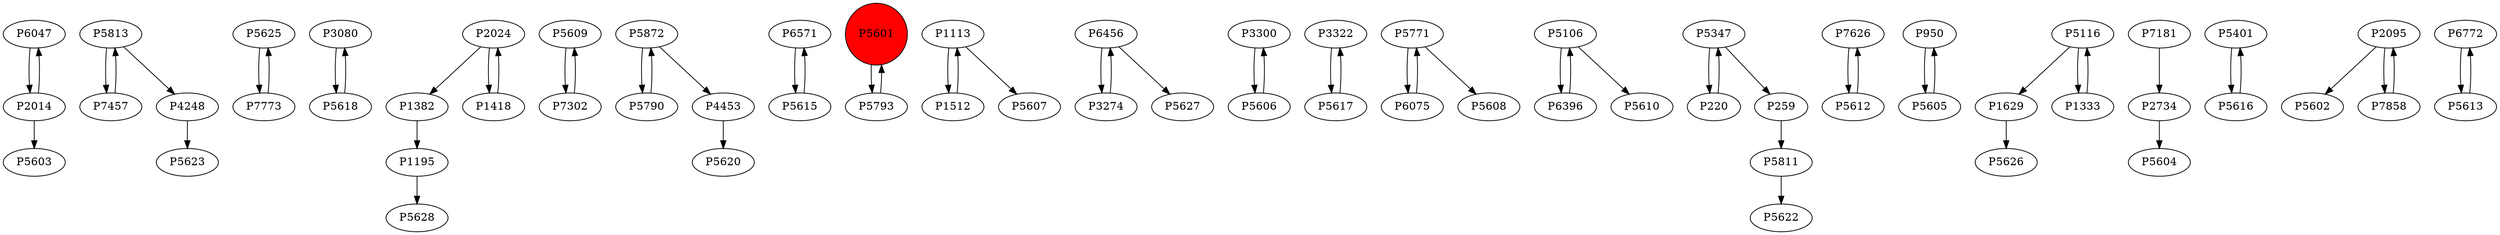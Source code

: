 digraph {
	P6047 -> P2014
	P5813 -> P7457
	P5625 -> P7773
	P3080 -> P5618
	P2024 -> P1382
	P5813 -> P4248
	P5609 -> P7302
	P5872 -> P5790
	P7773 -> P5625
	P7302 -> P5609
	P6571 -> P5615
	P5872 -> P4453
	P5601 -> P5793
	P1113 -> P1512
	P6456 -> P3274
	P5615 -> P6571
	P3300 -> P5606
	P3322 -> P5617
	P5771 -> P6075
	P1382 -> P1195
	P5106 -> P6396
	P2014 -> P5603
	P5811 -> P5622
	P5606 -> P3300
	P4453 -> P5620
	P1418 -> P2024
	P5771 -> P5608
	P220 -> P5347
	P7626 -> P5612
	P950 -> P5605
	P1113 -> P5607
	P1629 -> P5626
	P2734 -> P5604
	P5401 -> P5616
	P5116 -> P1629
	P5347 -> P259
	P5617 -> P3322
	P1512 -> P1113
	P5616 -> P5401
	P2095 -> P5602
	P6396 -> P5106
	P6772 -> P5613
	P7181 -> P2734
	P2095 -> P7858
	P5793 -> P5601
	P5613 -> P6772
	P1333 -> P5116
	P7457 -> P5813
	P259 -> P5811
	P5790 -> P5872
	P4248 -> P5623
	P5347 -> P220
	P5612 -> P7626
	P2024 -> P1418
	P1195 -> P5628
	P6456 -> P5627
	P6075 -> P5771
	P7858 -> P2095
	P3274 -> P6456
	P5106 -> P5610
	P5116 -> P1333
	P5618 -> P3080
	P5605 -> P950
	P2014 -> P6047
	P5601 [shape=circle]
	P5601 [style=filled]
	P5601 [fillcolor=red]
}